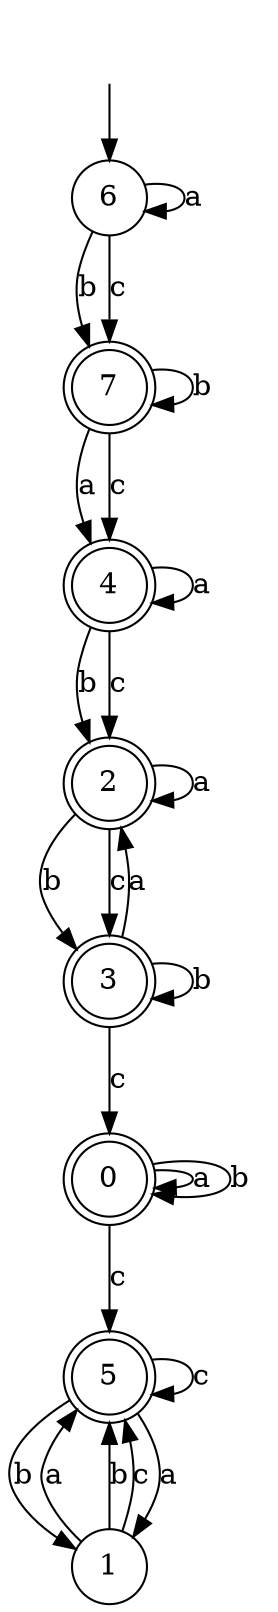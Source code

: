 digraph g {
__start [label=""shape=none]
	6[shape="circle" label="6"]
	0[shape="doublecircle" label="0"]
	1[shape="circle" label="1"]
	2[shape="doublecircle" label="2"]
	3[shape="doublecircle" label="3"]
	4[shape="doublecircle" label="4"]
	5[shape="doublecircle" label="5"]
	7[shape="doublecircle" label="7"]

__start -> 6
	0 -> 0 [label="a"]
	0 -> 0 [label="b"]
	0 -> 5 [label="c"]
	1 -> 5 [label="a"]
	1 -> 5 [label="b"]
	1 -> 5 [label="c"]
	2 -> 2 [label="a"]
	2 -> 3 [label="b"]
	2 -> 3 [label="c"]
	3 -> 2 [label="a"]
	3 -> 3 [label="b"]
	3 -> 0 [label="c"]
	4 -> 4 [label="a"]
	4 -> 2 [label="b"]
	4 -> 2 [label="c"]
	5 -> 1 [label="a"]
	5 -> 1 [label="b"]
	5 -> 5 [label="c"]
	6 -> 6 [label="a"]
	6 -> 7 [label="b"]
	6 -> 7 [label="c"]
	7 -> 4 [label="a"]
	7 -> 7 [label="b"]
	7 -> 4 [label="c"]
}
